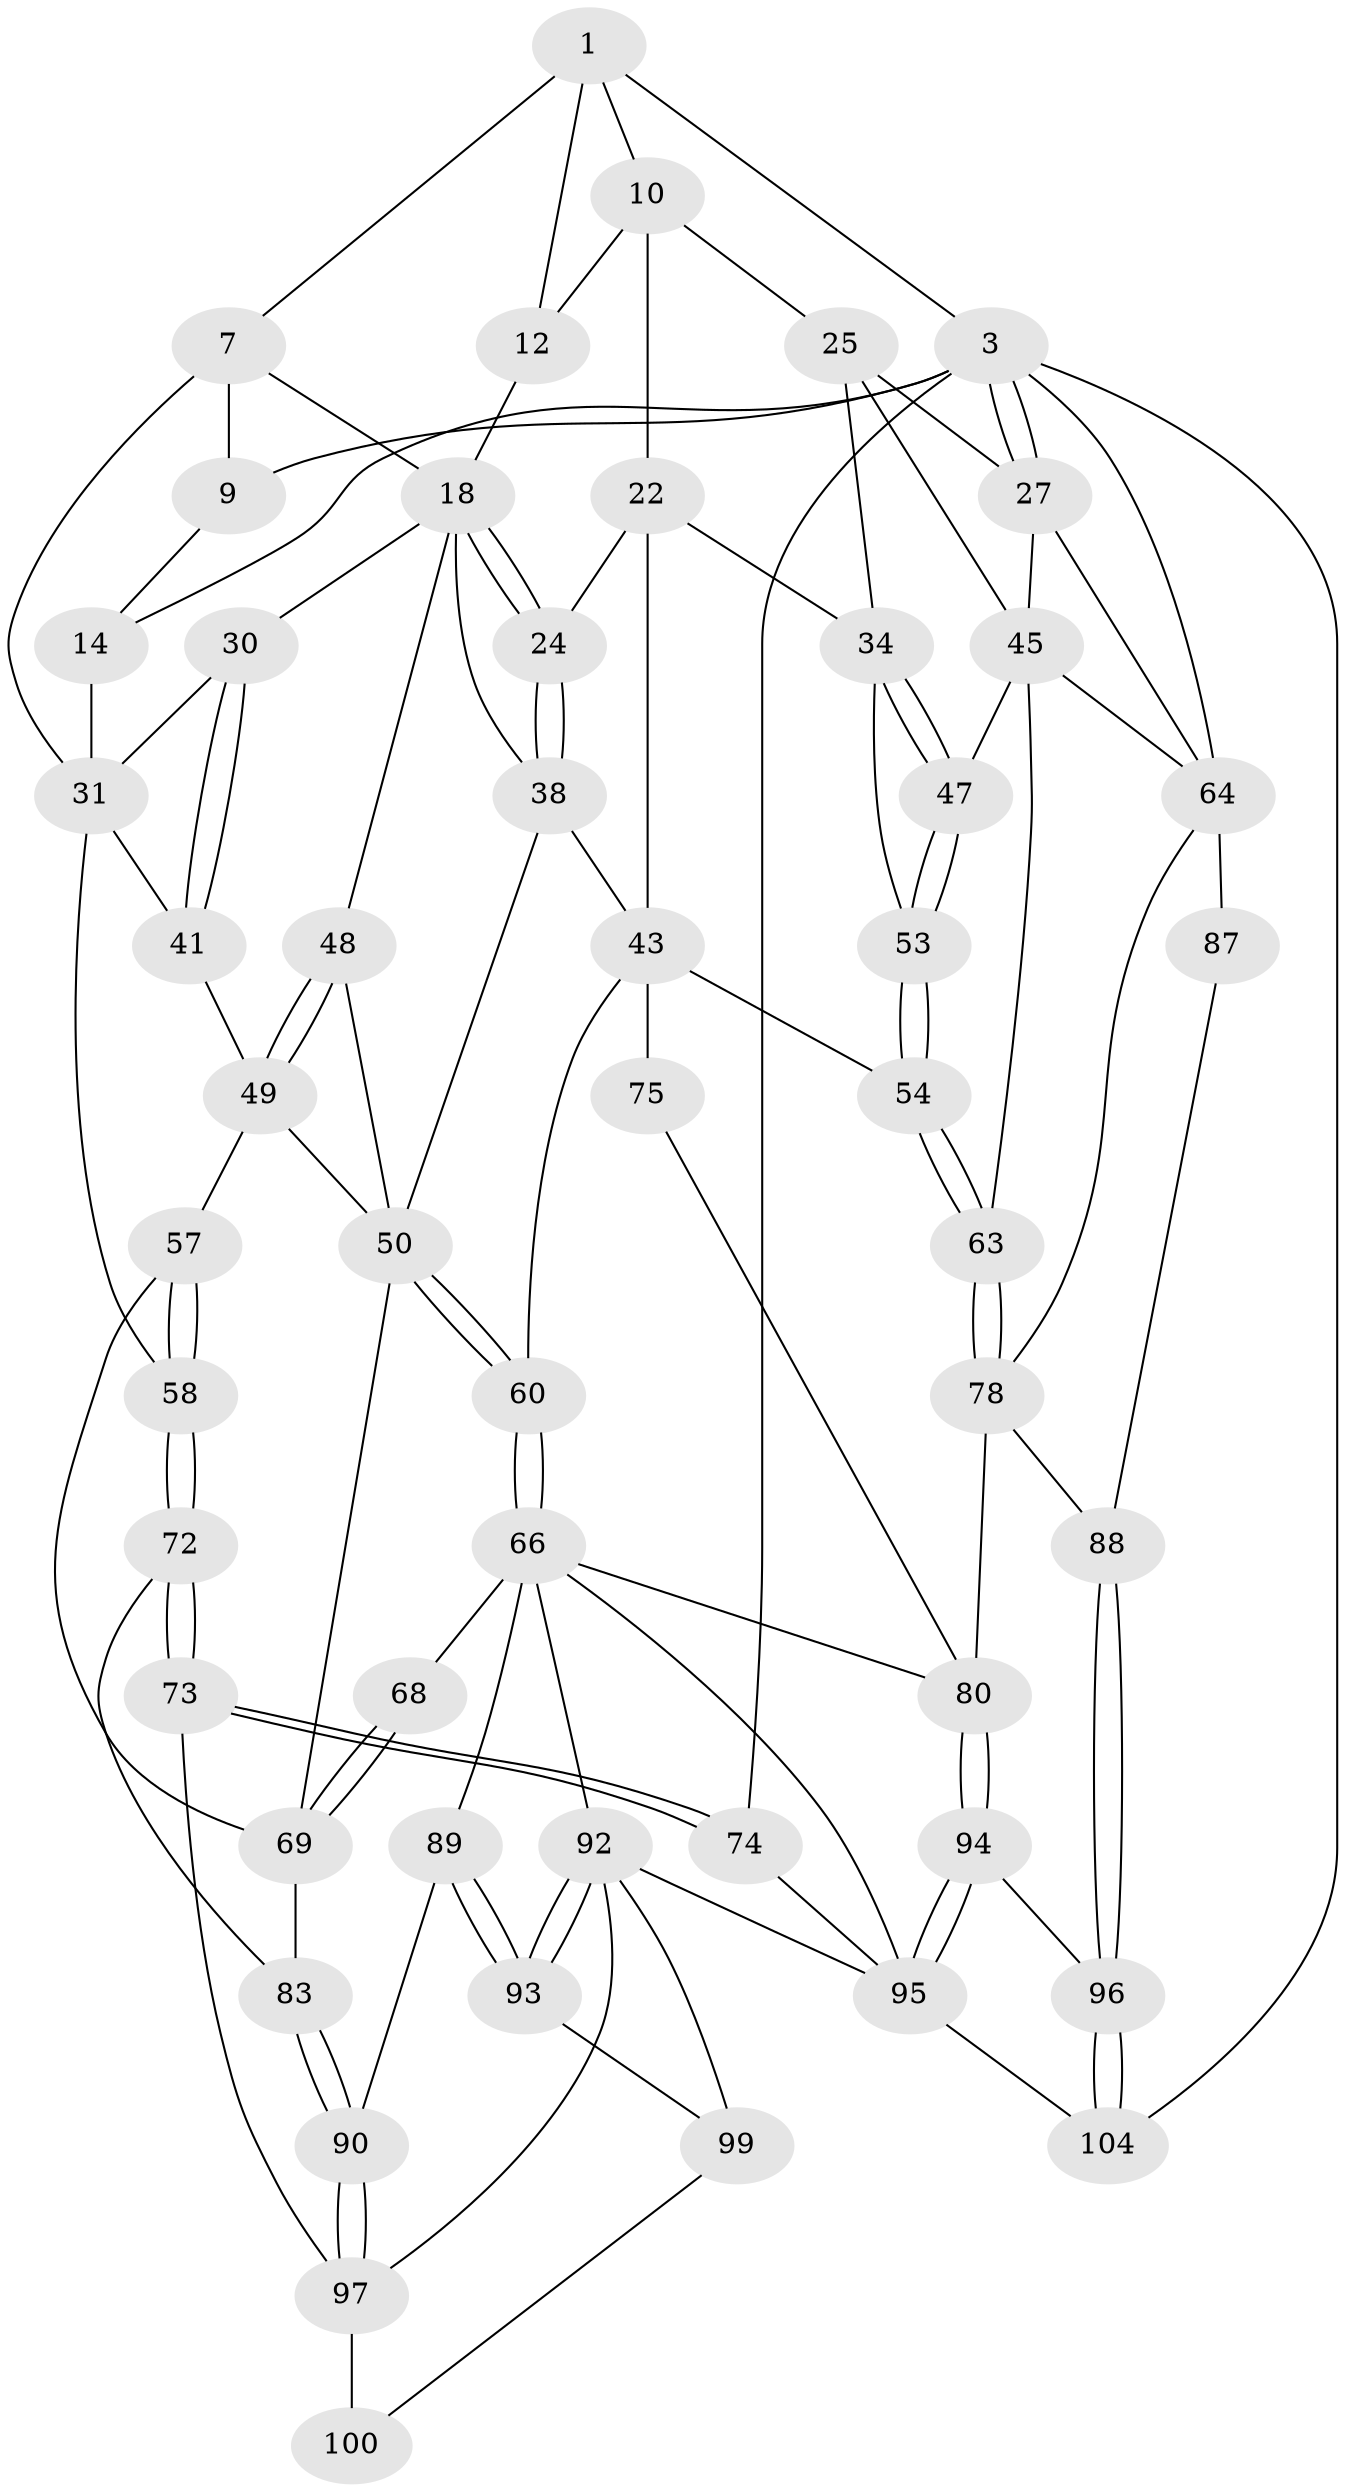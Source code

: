// original degree distribution, {3: 0.018867924528301886, 4: 0.2169811320754717, 6: 0.19811320754716982, 5: 0.5660377358490566}
// Generated by graph-tools (version 1.1) at 2025/21/03/04/25 18:21:25]
// undirected, 53 vertices, 121 edges
graph export_dot {
graph [start="1"]
  node [color=gray90,style=filled];
  1 [pos="+0.6193462783333438+0",super="+2+6"];
  3 [pos="+1+0",super="+70+4"];
  7 [pos="+0.39568399749048966+0.11651575596257949",super="+20+8"];
  9 [pos="+0.188430752309529+0",super="+13"];
  10 [pos="+0.7017938989839922+0.10554539055874114",super="+21+11"];
  12 [pos="+0.47888075426610793+0.10459632459738405",super="+17"];
  14 [pos="+0+0"];
  18 [pos="+0.5424236420334214+0.25978245633829533",super="+19"];
  22 [pos="+0.707772585276752+0.20436763684781442",super="+23+36"];
  24 [pos="+0.5496754357143702+0.27544875140148845"];
  25 [pos="+0.7736641264148448+0.1758361153312043",super="+33+26"];
  27 [pos="+1+0.08985311374037633",super="+52"];
  30 [pos="+0.1528276969509146+0.2204229077640837"];
  31 [pos="+0.1555086496728589+0.1815349082056112",super="+32"];
  34 [pos="+0.7350392801848883+0.35510444421420345",super="+35"];
  38 [pos="+0.4350496002383217+0.37717982915127585",super="+39"];
  41 [pos="+0.021515544072844308+0.3357731357556126"];
  43 [pos="+0.5867573487401149+0.4294352039122164",super="+55+44"];
  45 [pos="+0.8693824825468401+0.39204409292384473",super="+46"];
  47 [pos="+0.8095556492396168+0.42880112374652146"];
  48 [pos="+0.23870003303820356+0.3818363634550847"];
  49 [pos="+0.0501230949246759+0.36276906924236113",super="+56"];
  50 [pos="+0.2776935856081379+0.4275624842842061",super="+51"];
  53 [pos="+0.7276057066446409+0.4650857128005843"];
  54 [pos="+0.7049892460026255+0.5525572563461908"];
  57 [pos="+0+0.5530237384235681"];
  58 [pos="+0+0.5321329470930453"];
  60 [pos="+0.33982144347176596+0.5932680179883314"];
  63 [pos="+0.7324695392979098+0.5953422560682716"];
  64 [pos="+1+0.6003415657565243",super="+65+71"];
  66 [pos="+0.33298307476282546+0.6019014883531577",super="+85+67"];
  68 [pos="+0.1764142001818568+0.6258991806152656"];
  69 [pos="+0.1199414084620855+0.5756728363788625",super="+76"];
  72 [pos="+0+0.8702300382687171"];
  73 [pos="+0+1"];
  74 [pos="+0+1"];
  75 [pos="+0.4718096561479183+0.5723267176742649"];
  78 [pos="+0.7389609381839942+0.6214981080054998",super="+79"];
  80 [pos="+0.5687943571675238+0.7227759071422448",super="+81"];
  83 [pos="+0.0663710342334512+0.7730581411169507",super="+84"];
  87 [pos="+0.835247297681091+0.7549708016642577"];
  88 [pos="+0.715166785361353+0.8615782214599422"];
  89 [pos="+0.22525636068714905+0.7217178900387762"];
  90 [pos="+0.09477559438552495+0.7910732748325147"];
  92 [pos="+0.33549075014486596+0.8495890511375666",super="+101"];
  93 [pos="+0.261973555176304+0.7989407431933274"];
  94 [pos="+0.5201119461802202+0.8450083191338139"];
  95 [pos="+0.4567706118148136+0.9046031325348245",super="+105"];
  96 [pos="+0.7067958396313129+0.8976799859494047"];
  97 [pos="+0.12355308710064578+0.8537013756312901",super="+98"];
  99 [pos="+0.1456501082111994+0.864175027890927"];
  100 [pos="+0.14390989044159277+0.8641201984719451"];
  104 [pos="+0.7869178606090788+1"];
  1 -- 10;
  1 -- 3;
  1 -- 12;
  1 -- 7;
  3 -- 27;
  3 -- 27;
  3 -- 104;
  3 -- 74 [weight=2];
  3 -- 9;
  3 -- 14;
  3 -- 64;
  7 -- 18;
  7 -- 9 [weight=2];
  7 -- 31;
  9 -- 14;
  10 -- 25;
  10 -- 22;
  10 -- 12 [weight=2];
  12 -- 18;
  14 -- 31;
  18 -- 24;
  18 -- 24;
  18 -- 48;
  18 -- 38;
  18 -- 30;
  22 -- 24;
  22 -- 34;
  22 -- 43;
  24 -- 38;
  24 -- 38;
  25 -- 34;
  25 -- 27;
  25 -- 45;
  27 -- 64;
  27 -- 45;
  30 -- 31;
  30 -- 41;
  30 -- 41;
  31 -- 41;
  31 -- 58;
  34 -- 47;
  34 -- 47;
  34 -- 53;
  38 -- 50;
  38 -- 43;
  41 -- 49;
  43 -- 75 [weight=2];
  43 -- 54;
  43 -- 60;
  45 -- 47;
  45 -- 63;
  45 -- 64;
  47 -- 53;
  47 -- 53;
  48 -- 49;
  48 -- 49;
  48 -- 50;
  49 -- 50;
  49 -- 57;
  50 -- 60;
  50 -- 60;
  50 -- 69;
  53 -- 54;
  53 -- 54;
  54 -- 63;
  54 -- 63;
  57 -- 58;
  57 -- 58;
  57 -- 69;
  58 -- 72;
  58 -- 72;
  60 -- 66;
  60 -- 66;
  63 -- 78;
  63 -- 78;
  64 -- 78;
  64 -- 87 [weight=2];
  66 -- 92;
  66 -- 95;
  66 -- 89;
  66 -- 68;
  66 -- 80;
  68 -- 69 [weight=2];
  68 -- 69;
  69 -- 83 [weight=2];
  72 -- 73;
  72 -- 73;
  72 -- 83;
  73 -- 74;
  73 -- 74;
  73 -- 97;
  74 -- 95;
  75 -- 80;
  78 -- 80;
  78 -- 88;
  80 -- 94;
  80 -- 94;
  83 -- 90;
  83 -- 90;
  87 -- 88;
  88 -- 96;
  88 -- 96;
  89 -- 90;
  89 -- 93;
  89 -- 93;
  90 -- 97;
  90 -- 97;
  92 -- 93;
  92 -- 93;
  92 -- 97;
  92 -- 99;
  92 -- 95;
  93 -- 99;
  94 -- 95;
  94 -- 95;
  94 -- 96;
  95 -- 104;
  96 -- 104;
  96 -- 104;
  97 -- 100 [weight=2];
  99 -- 100;
}
